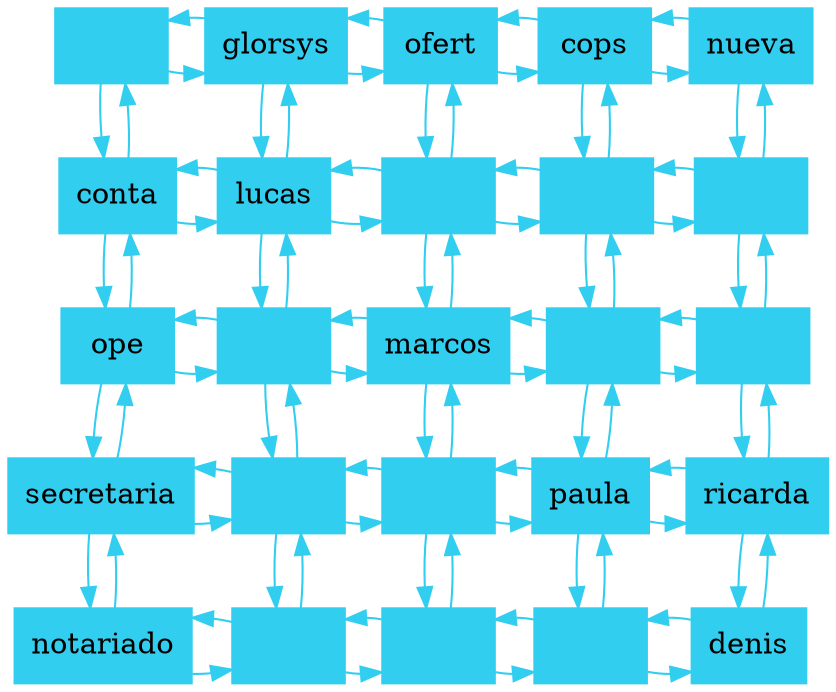 digraph G { 
rankdir=TB; 
 node [shape=box];
 node [style=filled]; 
 node [fillcolor="#31CEF0"];
 node [color="#31CEF0"];
 edge [color="#31CEF0"];
00[label = ""] ;
10[label = "glorsys"] ;
20[label = "ofert"] ;
30[label = "cops"] ;
40[label = "nueva"] ;
01[label = "conta"] ;
11[label = "lucas"] ;
21[label = ""] ;
31[label = ""] ;
41[label = ""] ;
02[label = "ope"] ;
12[label = ""] ;
22[label = "marcos"] ;
32[label = ""] ;
42[label = ""] ;
03[label = "secretaria"] ;
13[label = ""] ;
23[label = ""] ;
33[label = "paula"] ;
43[label = "ricarda"] ;
04[label = "notariado"] ;
14[label = ""] ;
24[label = ""] ;
34[label = ""] ;
44[label = "denis"] ;

00 -> 10;
00 -> 01;
10 -> 20;
10 -> 11;
10 -> 00;
20 -> 30;
20 -> 21;
20 -> 10;
30 -> 40;
30 -> 31;
30 -> 20;
40 -> 41;
40 -> 30;
01 -> 11;
01 -> 00;
01 -> 02;
11 -> 21;
11 -> 10;
11 -> 12;
11 -> 01;
21 -> 31;
21 -> 20;
21 -> 22;
21 -> 11;
31 -> 41;
31 -> 30;
31 -> 32;
31 -> 21;
41 -> 40;
41 -> 42;
41 -> 31;
02 -> 12;
02 -> 01;
02 -> 03;
12 -> 22;
12 -> 11;
12 -> 13;
12 -> 02;
22 -> 32;
22 -> 21;
22 -> 23;
22 -> 12;
32 -> 42;
32 -> 31;
32 -> 33;
32 -> 22;
42 -> 41;
42 -> 43;
42 -> 32;
03 -> 13;
03 -> 02;
03 -> 04;
13 -> 23;
13 -> 12;
13 -> 14;
13 -> 03;
23 -> 33;
23 -> 22;
23 -> 24;
23 -> 13;
33 -> 43;
33 -> 32;
33 -> 34;
33 -> 23;
43 -> 42;
43 -> 44;
43 -> 33;
04 -> 14;
04 -> 03;
14 -> 24;
14 -> 13;
14 -> 04;
24 -> 34;
24 -> 23;
24 -> 14;
34 -> 44;
34 -> 33;
34 -> 24;
44 -> 43;
44 -> 34;

 {rank=same"00";"10";"20";"30";"40";}
 {rank=same"01";"11";"21";"31";"41";}
 {rank=same"02";"12";"22";"32";"42";}
 {rank=same"03";"13";"23";"33";"43";}
 {rank=same"04";"14";"24";"34";"44";} }